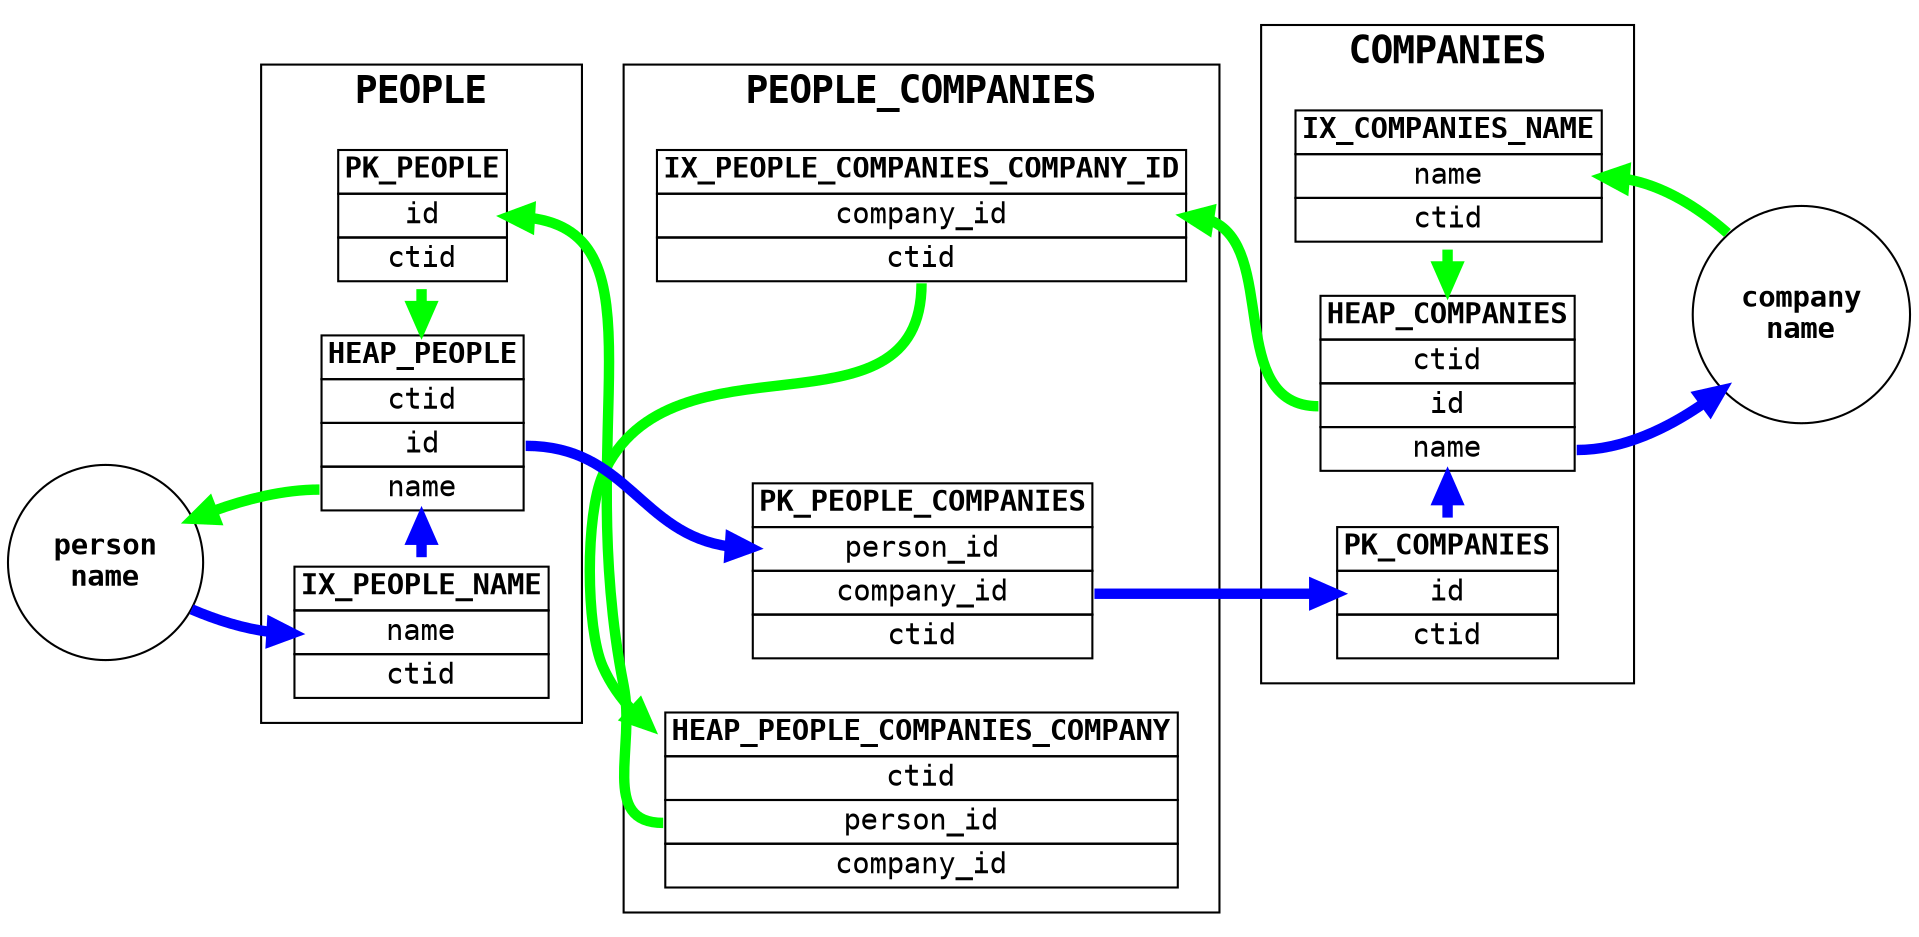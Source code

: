 digraph {
    rankdir=LR
    node [fontname="courier"]
    graph [fontname="courier-bold" fontsize="18"]
    edge [weight=1000 penwidth="5"]

    {
        node [fontname="courier-bold" shape="circle"]
        start_p [label="person\nname"]
        start_c [label="company\nname"]
    }

    subgraph cluster_pc {
        label="PEOPLE_COMPANIES"
        pk_pc [shape="plaintext" label=<<TABLE BORDER="0" CELLBORDER="1" CELLSPACING="0">
            <TR><TD><B>PK_PEOPLE_COMPANIES</B></TD></TR>
            <TR><TD port="pid">person_id</TD></TR>
            <TR><TD port="cid">company_id</TD></TR>
            <TR><TD port="ctid">ctid</TD></TR>
        </TABLE>>]
        ix_pc [shape="plaintext" label=<<TABLE BORDER="0" CELLBORDER="1" CELLSPACING="0">
            <TR><TD><B>IX_PEOPLE_COMPANIES_COMPANY_ID</B></TD></TR>
            <TR><TD port="cid">company_id</TD></TR>
            <TR><TD port="ctid">ctid</TD></TR>
        </TABLE>>]
        heap_pc [shape="plaintext" label=<<TABLE BORDER="0" CELLBORDER="1" CELLSPACING="0">
            <TR><TD port="t"><B>HEAP_PEOPLE_COMPANIES_COMPANY</B></TD></TR>
            <TR><TD port="ctid">ctid</TD></TR>
            <TR><TD port="pid">person_id</TD></TR>
            <TR><TD port="cid">company_id</TD></TR>
        </TABLE>>]
        { rank=same; pk_pc -> ix_pc [minlen="5" style="invis"] }
        { rank=same; heap_pc -> ix_pc:ctid [minlen="1" dir="back" color="green"] }
    }

    subgraph cluster_companies {
        label="COMPANIES"
        pk_companies [shape="plaintext" label=<<TABLE  BORDER="0" CELLBORDER="1" CELLSPACING="0">
            <TR><TD><B>PK_COMPANIES</B></TD></TR>
            <TR><TD port="cid">id</TD></TR>
            <TR><TD port="ctid">ctid</TD></TR>
        </TABLE>>]
        ix_companies [shape="plaintext" label=<<TABLE  BORDER="0" CELLBORDER="1" CELLSPACING="0">
            <TR><TD><B>IX_COMPANIES_NAME</B></TD></TR>
            <TR><TD port="name">name</TD></TR>
            <TR><TD port="ctid">ctid</TD></TR>
        </TABLE>>]
        heap_companies [shape="plaintext" label=<<TABLE  BORDER="0" CELLBORDER="1" CELLSPACING="0">
            <TR><TD><B>HEAP_COMPANIES</B></TD></TR>
            <TR><TD port="ctid">ctid</TD></TR>
            <TR><TD port="cid">id</TD></TR>
            <TR><TD port="name">name</TD></TR>
        </TABLE>>]

        { rank=same; pk_companies -> ix_companies [minlen="5" style="invis"] }
        { rank=same; pk_companies -> heap_companies [color="blue"] }
        { rank=same; ix_companies -> heap_companies [color="green" constraint="false"] }
    }

    subgraph cluster_people {
        label="PEOPLE"
        pk_people [shape="plaintext" label=<<TABLE  BORDER="0" CELLBORDER="1" CELLSPACING="0">
            <TR><TD><B>PK_PEOPLE</B></TD></TR>
            <TR><TD port="pid">id</TD></TR>
            <TR><TD port="ctid">ctid</TD></TR>
        </TABLE>>]
        ix_people [shape="plaintext" label=<<TABLE  BORDER="0" CELLBORDER="1" CELLSPACING="0">
            <TR><TD><B>IX_PEOPLE_NAME</B></TD></TR>
            <TR><TD port="name">name</TD></TR>
            <TR><TD port="ctid">ctid</TD></TR>
        </TABLE>>]
        heap_people [shape="plaintext" label=<<TABLE  BORDER="0" CELLBORDER="1" CELLSPACING="0">
            <TR><TD><B>HEAP_PEOPLE</B></TD></TR>
            <TR><TD port="ctid">ctid</TD></TR>
            <TR><TD port="pid">id</TD></TR>
            <TR><TD port="name">name</TD></TR>
        </TABLE>>]
        { rank=same; ix_people -> pk_people [minlen=5 style="invis"] }
        { rank=same; ix_people -> heap_people [minlen=1 color="blue"] }
        { rank=same; pk_people -> heap_people [minlen=1 color="green" constraint="false"] }
    }

    {
        edge [color="blue"]
        start_p -> ix_people:name
        ix_people -> pk_pc [style="invis"]
        heap_people:pid -> pk_pc:pid
        pk_pc:cid -> pk_companies:cid
        heap_companies:name -> start_c
    }

    {
        edge [dir="back" color="green"]
        ix_companies:name -> start_c
        ix_pc -> ix_companies [style="invis"]
        ix_pc:cid -> heap_companies:cid
        pk_people -> ix_pc  [style="invis"]
        pk_people:pid -> heap_pc:pid [constraint="false"]
        start_p -> heap_people:name
    }
}